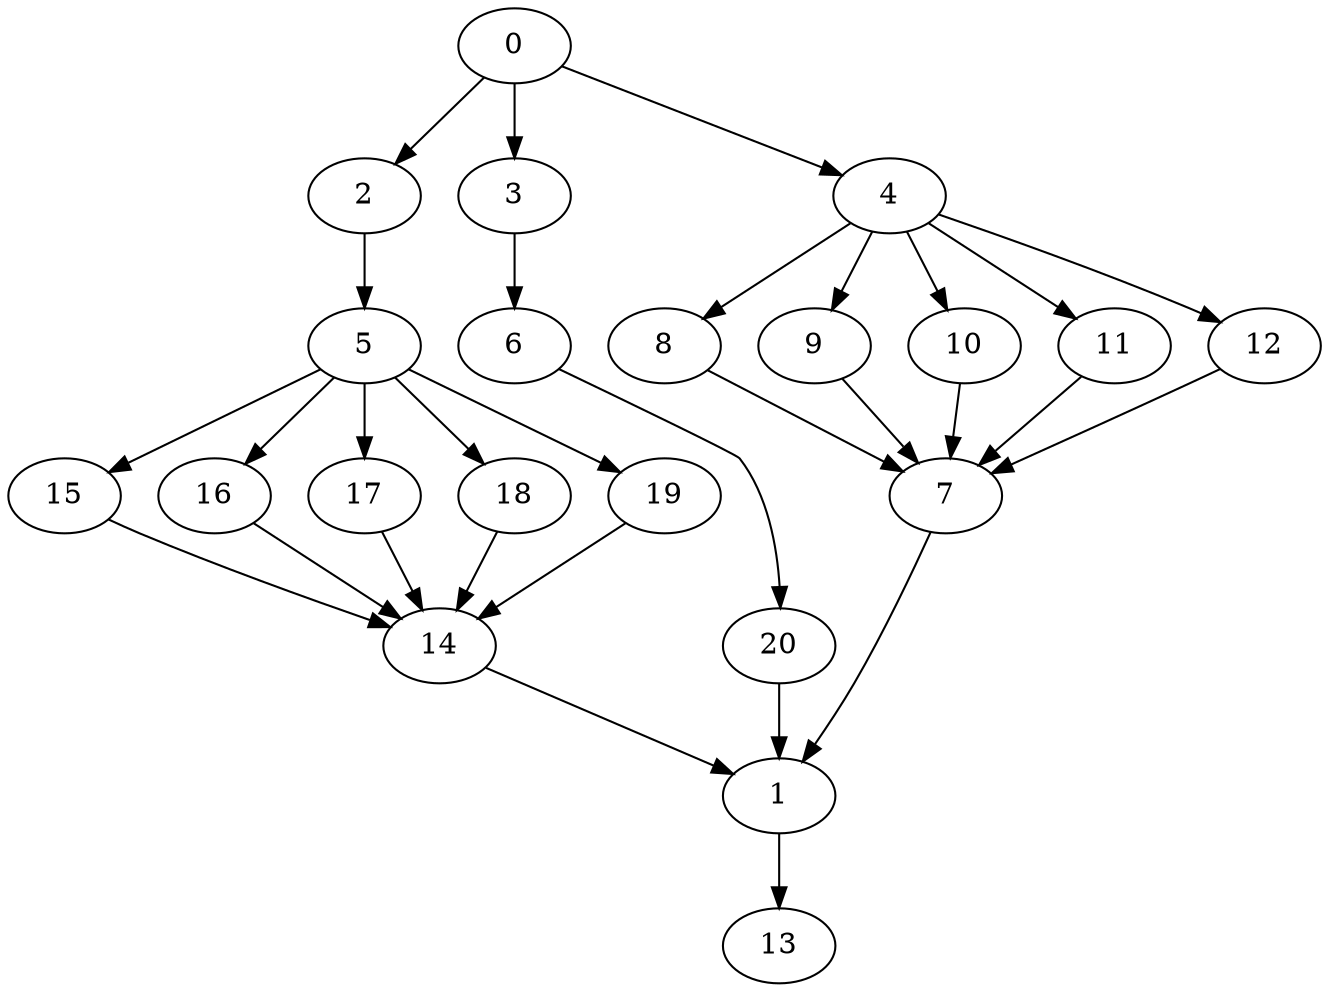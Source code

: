 digraph "SeriesParallel-MaxBf-5_Nodes_21_CCR_1.01_WeightType_Random" {
	0	 [Weight=12];
	2	 [Weight=4];
	0 -> 2	 [Weight=10];
	3	 [Weight=4];
	0 -> 3	 [Weight=4];
	4	 [Weight=10];
	0 -> 4	 [Weight=10];
	1	 [Weight=7];
	13	 [Weight=10];
	1 -> 13	 [Weight=6];
	5	 [Weight=8];
	2 -> 5	 [Weight=4];
	6	 [Weight=12];
	3 -> 6	 [Weight=2];
	8	 [Weight=8];
	4 -> 8	 [Weight=6];
	9	 [Weight=14];
	4 -> 9	 [Weight=3];
	10	 [Weight=4];
	4 -> 10	 [Weight=5];
	11	 [Weight=10];
	4 -> 11	 [Weight=9];
	12	 [Weight=12];
	4 -> 12	 [Weight=7];
	15	 [Weight=11];
	5 -> 15	 [Weight=6];
	16	 [Weight=3];
	5 -> 16	 [Weight=4];
	17	 [Weight=6];
	5 -> 17	 [Weight=4];
	18	 [Weight=12];
	5 -> 18	 [Weight=7];
	19	 [Weight=11];
	5 -> 19	 [Weight=10];
	20	 [Weight=10];
	6 -> 20	 [Weight=5];
	7	 [Weight=3];
	7 -> 1	 [Weight=3];
	8 -> 7	 [Weight=3];
	9 -> 7	 [Weight=9];
	10 -> 7	 [Weight=5];
	11 -> 7	 [Weight=6];
	12 -> 7	 [Weight=8];
	14	 [Weight=8];
	14 -> 1	 [Weight=4];
	15 -> 14	 [Weight=4];
	16 -> 14	 [Weight=10];
	17 -> 14	 [Weight=10];
	18 -> 14	 [Weight=8];
	19 -> 14	 [Weight=4];
	20 -> 1	 [Weight=4];
}
